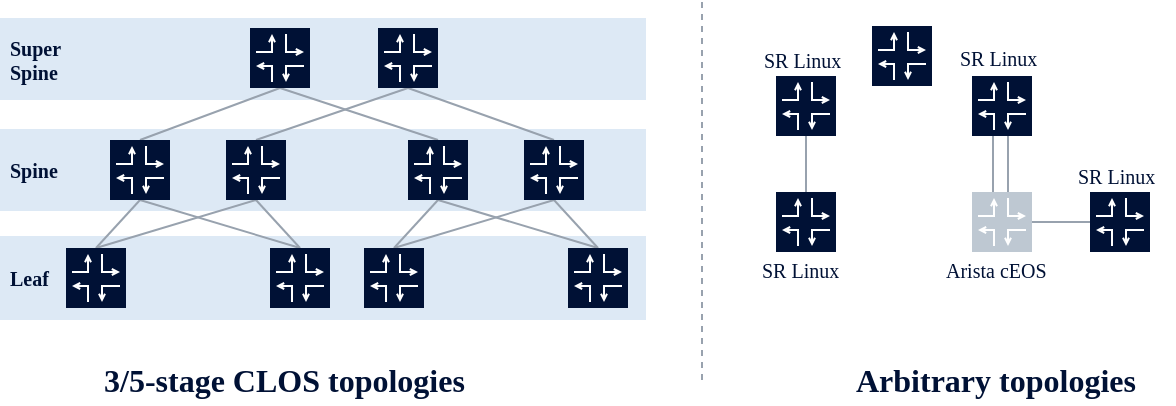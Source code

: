<mxfile version="13.8.0" type="github" pages="2">
  <diagram id="pqXCdQUKRn2x1dWqDvbr" name="intro topologies">
    <mxGraphModel dx="977" dy="524" grid="1" gridSize="1" guides="1" tooltips="1" connect="1" arrows="1" fold="1" page="1" pageScale="1" pageWidth="827" pageHeight="1169" math="0" shadow="0">
      <root>
        <mxCell id="0" />
        <mxCell id="1" parent="0" />
        <mxCell id="Shn82EJDHSnE-vzaOmSC-1" value="" style="rounded=0;whiteSpace=wrap;html=1;fontFamily=Manrope;fontSize=8;strokeColor=none;fillColor=#DDE9F5;fontSource=https%3A%2F%2Ffonts.googleapis.com%2Fcss%3Ffamily%3DManrope;" parent="1" vertex="1">
          <mxGeometry x="133" y="266.5" width="323" height="41" as="geometry" />
        </mxCell>
        <mxCell id="Shn82EJDHSnE-vzaOmSC-2" value="" style="rounded=0;whiteSpace=wrap;html=1;fontFamily=Manrope;fontSize=8;strokeColor=none;fillColor=#DDE9F5;fontSource=https%3A%2F%2Ffonts.googleapis.com%2Fcss%3Ffamily%3DManrope;" parent="1" vertex="1">
          <mxGeometry x="133" y="320" width="323" height="42" as="geometry" />
        </mxCell>
        <mxCell id="Shn82EJDHSnE-vzaOmSC-3" style="rounded=0;orthogonalLoop=1;jettySize=auto;html=1;exitX=0.5;exitY=0;exitDx=0;exitDy=0;entryX=0.5;entryY=1;entryDx=0;entryDy=0;startSize=6;endArrow=none;endFill=0;endSize=2;fontFamily=Manrope;fontSize=8;strokeColor=#98A2AE;fontSource=https%3A%2F%2Ffonts.googleapis.com%2Fcss%3Ffamily%3DManrope;" parent="1" edge="1">
          <mxGeometry relative="1" as="geometry">
            <mxPoint x="181" y="326" as="sourcePoint" />
            <mxPoint x="203" y="302" as="targetPoint" />
          </mxGeometry>
        </mxCell>
        <mxCell id="Shn82EJDHSnE-vzaOmSC-4" style="rounded=0;orthogonalLoop=1;jettySize=auto;html=1;exitX=0.5;exitY=0;exitDx=0;exitDy=0;entryX=0.5;entryY=1;entryDx=0;entryDy=0;startSize=6;endArrow=none;endFill=0;endSize=2;fontFamily=Manrope;fontSize=8;strokeColor=#98A2AE;fontSource=https%3A%2F%2Ffonts.googleapis.com%2Fcss%3Ffamily%3DManrope;" parent="1" edge="1">
          <mxGeometry relative="1" as="geometry">
            <mxPoint x="181" y="326" as="sourcePoint" />
            <mxPoint x="261" y="302" as="targetPoint" />
          </mxGeometry>
        </mxCell>
        <mxCell id="Shn82EJDHSnE-vzaOmSC-5" style="rounded=0;orthogonalLoop=1;jettySize=auto;html=1;exitX=0.5;exitY=0;exitDx=0;exitDy=0;entryX=0.5;entryY=1;entryDx=0;entryDy=0;startSize=6;endArrow=none;endFill=0;endSize=2;fontFamily=Manrope;fontSize=8;strokeColor=#98A2AE;fontSource=https%3A%2F%2Ffonts.googleapis.com%2Fcss%3Ffamily%3DManrope;" parent="1" edge="1">
          <mxGeometry relative="1" as="geometry">
            <mxPoint x="283" y="326" as="sourcePoint" />
            <mxPoint x="203" y="302" as="targetPoint" />
          </mxGeometry>
        </mxCell>
        <mxCell id="Shn82EJDHSnE-vzaOmSC-6" style="rounded=0;orthogonalLoop=1;jettySize=auto;html=1;exitX=0.5;exitY=0;exitDx=0;exitDy=0;entryX=0.5;entryY=1;entryDx=0;entryDy=0;startSize=6;endArrow=none;endFill=0;endSize=2;fontFamily=Manrope;fontSize=8;strokeColor=#98A2AE;fontSource=https%3A%2F%2Ffonts.googleapis.com%2Fcss%3Ffamily%3DManrope;" parent="1" edge="1">
          <mxGeometry relative="1" as="geometry">
            <mxPoint x="283" y="326" as="sourcePoint" />
            <mxPoint x="261" y="302" as="targetPoint" />
          </mxGeometry>
        </mxCell>
        <mxCell id="Shn82EJDHSnE-vzaOmSC-7" value="" style="rounded=0;whiteSpace=wrap;html=1;fontFamily=Manrope;fontSize=8;strokeColor=none;fillColor=#DDE9F5;fontSource=https%3A%2F%2Ffonts.googleapis.com%2Fcss%3Ffamily%3DManrope;" parent="1" vertex="1">
          <mxGeometry x="133" y="211" width="323" height="41" as="geometry" />
        </mxCell>
        <mxCell id="Shn82EJDHSnE-vzaOmSC-8" style="rounded=0;orthogonalLoop=1;jettySize=auto;html=1;exitX=0.5;exitY=0;exitDx=0;exitDy=0;entryX=0.5;entryY=1;entryDx=0;entryDy=0;startSize=6;endArrow=none;endFill=0;endSize=2;fontFamily=Manrope;fontSize=8;strokeColor=#98A2AE;fontSource=https%3A%2F%2Ffonts.googleapis.com%2Fcss%3Ffamily%3DManrope;" parent="1" edge="1">
          <mxGeometry relative="1" as="geometry">
            <mxPoint x="203" y="272" as="sourcePoint" />
            <mxPoint x="273" y="246" as="targetPoint" />
          </mxGeometry>
        </mxCell>
        <mxCell id="Shn82EJDHSnE-vzaOmSC-9" style="rounded=0;orthogonalLoop=1;jettySize=auto;html=1;exitX=0.5;exitY=0;exitDx=0;exitDy=0;entryX=0.5;entryY=1;entryDx=0;entryDy=0;startSize=6;endArrow=none;endFill=0;endSize=2;fontFamily=Manrope;fontSize=8;strokeColor=#98A2AE;fontSource=https%3A%2F%2Ffonts.googleapis.com%2Fcss%3Ffamily%3DManrope;" parent="1" edge="1">
          <mxGeometry relative="1" as="geometry">
            <mxPoint x="261" y="272" as="sourcePoint" />
            <mxPoint x="337" y="246" as="targetPoint" />
          </mxGeometry>
        </mxCell>
        <mxCell id="Shn82EJDHSnE-vzaOmSC-10" style="rounded=0;orthogonalLoop=1;jettySize=auto;html=1;exitX=0.5;exitY=0;exitDx=0;exitDy=0;entryX=0.5;entryY=1;entryDx=0;entryDy=0;startSize=6;endArrow=none;endFill=0;endSize=2;fontFamily=Manrope;fontSize=8;strokeColor=#98A2AE;fontSource=https%3A%2F%2Ffonts.googleapis.com%2Fcss%3Ffamily%3DManrope;" parent="1" edge="1">
          <mxGeometry relative="1" as="geometry">
            <mxPoint x="330" y="326" as="sourcePoint" />
            <mxPoint x="352" y="302" as="targetPoint" />
          </mxGeometry>
        </mxCell>
        <mxCell id="Shn82EJDHSnE-vzaOmSC-11" style="rounded=0;orthogonalLoop=1;jettySize=auto;html=1;exitX=0.5;exitY=0;exitDx=0;exitDy=0;entryX=0.5;entryY=1;entryDx=0;entryDy=0;startSize=6;endArrow=none;endFill=0;endSize=2;fontFamily=Manrope;fontSize=8;strokeColor=#98A2AE;fontSource=https%3A%2F%2Ffonts.googleapis.com%2Fcss%3Ffamily%3DManrope;" parent="1" edge="1">
          <mxGeometry relative="1" as="geometry">
            <mxPoint x="330" y="326" as="sourcePoint" />
            <mxPoint x="410" y="302" as="targetPoint" />
          </mxGeometry>
        </mxCell>
        <mxCell id="Shn82EJDHSnE-vzaOmSC-12" style="rounded=0;orthogonalLoop=1;jettySize=auto;html=1;exitX=0.5;exitY=0;exitDx=0;exitDy=0;entryX=0.5;entryY=1;entryDx=0;entryDy=0;startSize=6;endArrow=none;endFill=0;endSize=2;fontFamily=Manrope;fontSize=8;strokeColor=#98A2AE;fontSource=https%3A%2F%2Ffonts.googleapis.com%2Fcss%3Ffamily%3DManrope;" parent="1" edge="1">
          <mxGeometry relative="1" as="geometry">
            <mxPoint x="432" y="326" as="sourcePoint" />
            <mxPoint x="352" y="302" as="targetPoint" />
          </mxGeometry>
        </mxCell>
        <mxCell id="Shn82EJDHSnE-vzaOmSC-13" style="rounded=0;orthogonalLoop=1;jettySize=auto;html=1;exitX=0.5;exitY=0;exitDx=0;exitDy=0;entryX=0.5;entryY=1;entryDx=0;entryDy=0;startSize=6;endArrow=none;endFill=0;endSize=2;fontFamily=Manrope;fontSize=8;strokeColor=#98A2AE;fontSource=https%3A%2F%2Ffonts.googleapis.com%2Fcss%3Ffamily%3DManrope;" parent="1" edge="1">
          <mxGeometry relative="1" as="geometry">
            <mxPoint x="432" y="326" as="sourcePoint" />
            <mxPoint x="410" y="302" as="targetPoint" />
          </mxGeometry>
        </mxCell>
        <mxCell id="Shn82EJDHSnE-vzaOmSC-14" style="rounded=0;orthogonalLoop=1;jettySize=auto;html=1;exitX=0.5;exitY=0;exitDx=0;exitDy=0;entryX=0.5;entryY=1;entryDx=0;entryDy=0;startSize=6;endArrow=none;endFill=0;endSize=2;fontFamily=Manrope;fontSize=8;strokeColor=#98A2AE;fontSource=https%3A%2F%2Ffonts.googleapis.com%2Fcss%3Ffamily%3DManrope;" parent="1" edge="1">
          <mxGeometry relative="1" as="geometry">
            <mxPoint x="352" y="272" as="sourcePoint" />
            <mxPoint x="273" y="246" as="targetPoint" />
          </mxGeometry>
        </mxCell>
        <mxCell id="Shn82EJDHSnE-vzaOmSC-15" style="rounded=0;orthogonalLoop=1;jettySize=auto;html=1;exitX=0.5;exitY=0;exitDx=0;exitDy=0;entryX=0.5;entryY=1;entryDx=0;entryDy=0;startSize=6;endArrow=none;endFill=0;endSize=2;fontFamily=Manrope;fontSize=8;strokeColor=#98A2AE;fontSource=https%3A%2F%2Ffonts.googleapis.com%2Fcss%3Ffamily%3DManrope;" parent="1" edge="1">
          <mxGeometry relative="1" as="geometry">
            <mxPoint x="410" y="272" as="sourcePoint" />
            <mxPoint x="337" y="246" as="targetPoint" />
          </mxGeometry>
        </mxCell>
        <mxCell id="Shn82EJDHSnE-vzaOmSC-16" value="Super&lt;br style=&quot;font-size: 10px;&quot;&gt;Spine" style="text;html=1;align=left;verticalAlign=middle;resizable=0;points=[];autosize=1;fontSize=10;fontFamily=Manrope;rotation=0;fontSource=https%3A%2F%2Ffonts.googleapis.com%2Fcss%3Ffamily%3DManrope;fontColor=#001135;fontStyle=1" parent="1" vertex="1">
          <mxGeometry x="136" y="217" width="38" height="29" as="geometry" />
        </mxCell>
        <mxCell id="Shn82EJDHSnE-vzaOmSC-17" value="Spine" style="text;html=1;align=left;verticalAlign=middle;resizable=0;points=[];autosize=1;fontSize=10;fontFamily=Manrope;rotation=0;fontSource=https%3A%2F%2Ffonts.googleapis.com%2Fcss%3Ffamily%3DManrope;fontColor=#001135;fontStyle=1" parent="1" vertex="1">
          <mxGeometry x="136" y="278.5" width="37" height="17" as="geometry" />
        </mxCell>
        <mxCell id="Shn82EJDHSnE-vzaOmSC-18" value="Leaf" style="text;html=1;align=left;verticalAlign=middle;resizable=0;points=[];autosize=1;fontSize=10;fontFamily=Manrope;rotation=0;fontSource=https%3A%2F%2Ffonts.googleapis.com%2Fcss%3Ffamily%3DManrope;fontColor=#001135;fontStyle=1" parent="1" vertex="1">
          <mxGeometry x="136" y="332.5" width="31" height="17" as="geometry" />
        </mxCell>
        <mxCell id="Shn82EJDHSnE-vzaOmSC-19" value="" style="group;fontFamily=Manrope;fontSource=https%3A%2F%2Ffonts.googleapis.com%2Fcss%3Ffamily%3DManrope;" parent="1" vertex="1" connectable="0">
          <mxGeometry x="166" y="326" width="30" height="30" as="geometry" />
        </mxCell>
        <mxCell id="Shn82EJDHSnE-vzaOmSC-20" value="" style="whiteSpace=wrap;html=1;aspect=fixed;fillColor=#001135;strokeColor=none;connectable=1;allowArrows=1;fontFamily=Manrope;fontSource=https%3A%2F%2Ffonts.googleapis.com%2Fcss%3Ffamily%3DManrope;" parent="Shn82EJDHSnE-vzaOmSC-19" vertex="1">
          <mxGeometry width="30" height="30" as="geometry" />
        </mxCell>
        <mxCell id="Shn82EJDHSnE-vzaOmSC-21" value="" style="endArrow=open;html=1;edgeStyle=orthogonalEdgeStyle;rounded=0;endFill=0;startSize=6;endSize=2;strokeColor=#FFFFFF;fontFamily=Manrope;fontSource=https%3A%2F%2Ffonts.googleapis.com%2Fcss%3Ffamily%3DManrope;" parent="Shn82EJDHSnE-vzaOmSC-19" edge="1">
          <mxGeometry width="50" height="50" relative="1" as="geometry">
            <mxPoint x="3" y="12" as="sourcePoint" />
            <mxPoint x="11" y="3" as="targetPoint" />
            <Array as="points">
              <mxPoint x="11" y="12" />
            </Array>
          </mxGeometry>
        </mxCell>
        <mxCell id="Shn82EJDHSnE-vzaOmSC-22" value="" style="endArrow=open;html=1;edgeStyle=orthogonalEdgeStyle;rounded=0;endFill=0;startSize=6;endSize=2;strokeColor=#FFFFFF;fontFamily=Manrope;fontSource=https%3A%2F%2Ffonts.googleapis.com%2Fcss%3Ffamily%3DManrope;" parent="Shn82EJDHSnE-vzaOmSC-19" edge="1">
          <mxGeometry width="50" height="50" relative="1" as="geometry">
            <mxPoint x="11" y="27" as="sourcePoint" />
            <mxPoint x="3" y="19" as="targetPoint" />
            <Array as="points">
              <mxPoint x="11" y="19" />
            </Array>
          </mxGeometry>
        </mxCell>
        <mxCell id="Shn82EJDHSnE-vzaOmSC-23" value="" style="endArrow=open;html=1;edgeStyle=orthogonalEdgeStyle;rounded=0;endFill=0;startSize=6;endSize=2;strokeColor=#FFFFFF;fontFamily=Manrope;fontSource=https%3A%2F%2Ffonts.googleapis.com%2Fcss%3Ffamily%3DManrope;" parent="Shn82EJDHSnE-vzaOmSC-19" edge="1">
          <mxGeometry width="50" height="50" relative="1" as="geometry">
            <mxPoint x="18" y="3" as="sourcePoint" />
            <mxPoint x="27" y="12" as="targetPoint" />
            <Array as="points">
              <mxPoint x="18" y="12" />
            </Array>
          </mxGeometry>
        </mxCell>
        <mxCell id="Shn82EJDHSnE-vzaOmSC-24" value="" style="endArrow=open;html=1;edgeStyle=orthogonalEdgeStyle;rounded=0;endFill=0;startSize=6;endSize=2;strokeColor=#FFFFFF;fontFamily=Manrope;fontSource=https%3A%2F%2Ffonts.googleapis.com%2Fcss%3Ffamily%3DManrope;" parent="Shn82EJDHSnE-vzaOmSC-19" edge="1">
          <mxGeometry width="50" height="50" relative="1" as="geometry">
            <mxPoint x="27" y="19" as="sourcePoint" />
            <mxPoint x="18" y="27" as="targetPoint" />
            <Array as="points">
              <mxPoint x="18" y="19" />
            </Array>
          </mxGeometry>
        </mxCell>
        <mxCell id="Shn82EJDHSnE-vzaOmSC-25" value="" style="group;fontFamily=Manrope;fontSource=https%3A%2F%2Ffonts.googleapis.com%2Fcss%3Ffamily%3DManrope;" parent="1" vertex="1" connectable="0">
          <mxGeometry x="268" y="326" width="30" height="30" as="geometry" />
        </mxCell>
        <mxCell id="Shn82EJDHSnE-vzaOmSC-26" value="" style="whiteSpace=wrap;html=1;aspect=fixed;fillColor=#001135;strokeColor=none;connectable=1;allowArrows=1;fontFamily=Manrope;fontSource=https%3A%2F%2Ffonts.googleapis.com%2Fcss%3Ffamily%3DManrope;" parent="Shn82EJDHSnE-vzaOmSC-25" vertex="1">
          <mxGeometry width="30" height="30" as="geometry" />
        </mxCell>
        <mxCell id="Shn82EJDHSnE-vzaOmSC-27" value="" style="endArrow=open;html=1;edgeStyle=orthogonalEdgeStyle;rounded=0;endFill=0;startSize=6;endSize=2;strokeColor=#FFFFFF;fontFamily=Manrope;fontSource=https%3A%2F%2Ffonts.googleapis.com%2Fcss%3Ffamily%3DManrope;" parent="Shn82EJDHSnE-vzaOmSC-25" edge="1">
          <mxGeometry width="50" height="50" relative="1" as="geometry">
            <mxPoint x="3" y="12" as="sourcePoint" />
            <mxPoint x="11" y="3" as="targetPoint" />
            <Array as="points">
              <mxPoint x="11" y="12" />
            </Array>
          </mxGeometry>
        </mxCell>
        <mxCell id="Shn82EJDHSnE-vzaOmSC-28" value="" style="endArrow=open;html=1;edgeStyle=orthogonalEdgeStyle;rounded=0;endFill=0;startSize=6;endSize=2;strokeColor=#FFFFFF;fontFamily=Manrope;fontSource=https%3A%2F%2Ffonts.googleapis.com%2Fcss%3Ffamily%3DManrope;" parent="Shn82EJDHSnE-vzaOmSC-25" edge="1">
          <mxGeometry width="50" height="50" relative="1" as="geometry">
            <mxPoint x="11" y="27" as="sourcePoint" />
            <mxPoint x="3" y="19" as="targetPoint" />
            <Array as="points">
              <mxPoint x="11" y="19" />
            </Array>
          </mxGeometry>
        </mxCell>
        <mxCell id="Shn82EJDHSnE-vzaOmSC-29" value="" style="endArrow=open;html=1;edgeStyle=orthogonalEdgeStyle;rounded=0;endFill=0;startSize=6;endSize=2;strokeColor=#FFFFFF;fontFamily=Manrope;fontSource=https%3A%2F%2Ffonts.googleapis.com%2Fcss%3Ffamily%3DManrope;" parent="Shn82EJDHSnE-vzaOmSC-25" edge="1">
          <mxGeometry width="50" height="50" relative="1" as="geometry">
            <mxPoint x="18" y="3" as="sourcePoint" />
            <mxPoint x="27" y="12" as="targetPoint" />
            <Array as="points">
              <mxPoint x="18" y="12" />
            </Array>
          </mxGeometry>
        </mxCell>
        <mxCell id="Shn82EJDHSnE-vzaOmSC-30" value="" style="endArrow=open;html=1;edgeStyle=orthogonalEdgeStyle;rounded=0;endFill=0;startSize=6;endSize=2;strokeColor=#FFFFFF;fontFamily=Manrope;fontSource=https%3A%2F%2Ffonts.googleapis.com%2Fcss%3Ffamily%3DManrope;" parent="Shn82EJDHSnE-vzaOmSC-25" edge="1">
          <mxGeometry width="50" height="50" relative="1" as="geometry">
            <mxPoint x="27" y="19" as="sourcePoint" />
            <mxPoint x="18" y="27" as="targetPoint" />
            <Array as="points">
              <mxPoint x="18" y="19" />
            </Array>
          </mxGeometry>
        </mxCell>
        <mxCell id="Shn82EJDHSnE-vzaOmSC-31" value="" style="group;fontFamily=Manrope;fontSource=https%3A%2F%2Ffonts.googleapis.com%2Fcss%3Ffamily%3DManrope;" parent="1" vertex="1" connectable="0">
          <mxGeometry x="315" y="326" width="30" height="30" as="geometry" />
        </mxCell>
        <mxCell id="Shn82EJDHSnE-vzaOmSC-32" value="" style="whiteSpace=wrap;html=1;aspect=fixed;fillColor=#001135;strokeColor=none;connectable=1;allowArrows=1;fontFamily=Manrope;fontSource=https%3A%2F%2Ffonts.googleapis.com%2Fcss%3Ffamily%3DManrope;" parent="Shn82EJDHSnE-vzaOmSC-31" vertex="1">
          <mxGeometry width="30" height="30" as="geometry" />
        </mxCell>
        <mxCell id="Shn82EJDHSnE-vzaOmSC-33" value="" style="endArrow=open;html=1;edgeStyle=orthogonalEdgeStyle;rounded=0;endFill=0;startSize=6;endSize=2;strokeColor=#FFFFFF;fontFamily=Manrope;fontSource=https%3A%2F%2Ffonts.googleapis.com%2Fcss%3Ffamily%3DManrope;" parent="Shn82EJDHSnE-vzaOmSC-31" edge="1">
          <mxGeometry width="50" height="50" relative="1" as="geometry">
            <mxPoint x="3" y="12" as="sourcePoint" />
            <mxPoint x="11" y="3" as="targetPoint" />
            <Array as="points">
              <mxPoint x="11" y="12" />
            </Array>
          </mxGeometry>
        </mxCell>
        <mxCell id="Shn82EJDHSnE-vzaOmSC-34" value="" style="endArrow=open;html=1;edgeStyle=orthogonalEdgeStyle;rounded=0;endFill=0;startSize=6;endSize=2;strokeColor=#FFFFFF;fontFamily=Manrope;fontSource=https%3A%2F%2Ffonts.googleapis.com%2Fcss%3Ffamily%3DManrope;" parent="Shn82EJDHSnE-vzaOmSC-31" edge="1">
          <mxGeometry width="50" height="50" relative="1" as="geometry">
            <mxPoint x="11" y="27" as="sourcePoint" />
            <mxPoint x="3" y="19" as="targetPoint" />
            <Array as="points">
              <mxPoint x="11" y="19" />
            </Array>
          </mxGeometry>
        </mxCell>
        <mxCell id="Shn82EJDHSnE-vzaOmSC-35" value="" style="endArrow=open;html=1;edgeStyle=orthogonalEdgeStyle;rounded=0;endFill=0;startSize=6;endSize=2;strokeColor=#FFFFFF;fontFamily=Manrope;fontSource=https%3A%2F%2Ffonts.googleapis.com%2Fcss%3Ffamily%3DManrope;" parent="Shn82EJDHSnE-vzaOmSC-31" edge="1">
          <mxGeometry width="50" height="50" relative="1" as="geometry">
            <mxPoint x="18" y="3" as="sourcePoint" />
            <mxPoint x="27" y="12" as="targetPoint" />
            <Array as="points">
              <mxPoint x="18" y="12" />
            </Array>
          </mxGeometry>
        </mxCell>
        <mxCell id="Shn82EJDHSnE-vzaOmSC-36" value="" style="endArrow=open;html=1;edgeStyle=orthogonalEdgeStyle;rounded=0;endFill=0;startSize=6;endSize=2;strokeColor=#FFFFFF;fontFamily=Manrope;fontSource=https%3A%2F%2Ffonts.googleapis.com%2Fcss%3Ffamily%3DManrope;" parent="Shn82EJDHSnE-vzaOmSC-31" edge="1">
          <mxGeometry width="50" height="50" relative="1" as="geometry">
            <mxPoint x="27" y="19" as="sourcePoint" />
            <mxPoint x="18" y="27" as="targetPoint" />
            <Array as="points">
              <mxPoint x="18" y="19" />
            </Array>
          </mxGeometry>
        </mxCell>
        <mxCell id="Shn82EJDHSnE-vzaOmSC-37" value="" style="group;fontFamily=Manrope;fontSource=https%3A%2F%2Ffonts.googleapis.com%2Fcss%3Ffamily%3DManrope;" parent="1" vertex="1" connectable="0">
          <mxGeometry x="417" y="326" width="30" height="30" as="geometry" />
        </mxCell>
        <mxCell id="Shn82EJDHSnE-vzaOmSC-38" value="" style="whiteSpace=wrap;html=1;aspect=fixed;fillColor=#001135;strokeColor=none;connectable=1;allowArrows=1;fontFamily=Manrope;fontSource=https%3A%2F%2Ffonts.googleapis.com%2Fcss%3Ffamily%3DManrope;" parent="Shn82EJDHSnE-vzaOmSC-37" vertex="1">
          <mxGeometry width="30" height="30" as="geometry" />
        </mxCell>
        <mxCell id="Shn82EJDHSnE-vzaOmSC-39" value="" style="endArrow=open;html=1;edgeStyle=orthogonalEdgeStyle;rounded=0;endFill=0;startSize=6;endSize=2;strokeColor=#FFFFFF;fontFamily=Manrope;fontSource=https%3A%2F%2Ffonts.googleapis.com%2Fcss%3Ffamily%3DManrope;" parent="Shn82EJDHSnE-vzaOmSC-37" edge="1">
          <mxGeometry width="50" height="50" relative="1" as="geometry">
            <mxPoint x="3" y="12" as="sourcePoint" />
            <mxPoint x="11" y="3" as="targetPoint" />
            <Array as="points">
              <mxPoint x="11" y="12" />
            </Array>
          </mxGeometry>
        </mxCell>
        <mxCell id="Shn82EJDHSnE-vzaOmSC-40" value="" style="endArrow=open;html=1;edgeStyle=orthogonalEdgeStyle;rounded=0;endFill=0;startSize=6;endSize=2;strokeColor=#FFFFFF;fontFamily=Manrope;fontSource=https%3A%2F%2Ffonts.googleapis.com%2Fcss%3Ffamily%3DManrope;" parent="Shn82EJDHSnE-vzaOmSC-37" edge="1">
          <mxGeometry width="50" height="50" relative="1" as="geometry">
            <mxPoint x="11" y="27" as="sourcePoint" />
            <mxPoint x="3" y="19" as="targetPoint" />
            <Array as="points">
              <mxPoint x="11" y="19" />
            </Array>
          </mxGeometry>
        </mxCell>
        <mxCell id="Shn82EJDHSnE-vzaOmSC-41" value="" style="endArrow=open;html=1;edgeStyle=orthogonalEdgeStyle;rounded=0;endFill=0;startSize=6;endSize=2;strokeColor=#FFFFFF;fontFamily=Manrope;fontSource=https%3A%2F%2Ffonts.googleapis.com%2Fcss%3Ffamily%3DManrope;" parent="Shn82EJDHSnE-vzaOmSC-37" edge="1">
          <mxGeometry width="50" height="50" relative="1" as="geometry">
            <mxPoint x="18" y="3" as="sourcePoint" />
            <mxPoint x="27" y="12" as="targetPoint" />
            <Array as="points">
              <mxPoint x="18" y="12" />
            </Array>
          </mxGeometry>
        </mxCell>
        <mxCell id="Shn82EJDHSnE-vzaOmSC-42" value="" style="endArrow=open;html=1;edgeStyle=orthogonalEdgeStyle;rounded=0;endFill=0;startSize=6;endSize=2;strokeColor=#FFFFFF;fontFamily=Manrope;fontSource=https%3A%2F%2Ffonts.googleapis.com%2Fcss%3Ffamily%3DManrope;" parent="Shn82EJDHSnE-vzaOmSC-37" edge="1">
          <mxGeometry width="50" height="50" relative="1" as="geometry">
            <mxPoint x="27" y="19" as="sourcePoint" />
            <mxPoint x="18" y="27" as="targetPoint" />
            <Array as="points">
              <mxPoint x="18" y="19" />
            </Array>
          </mxGeometry>
        </mxCell>
        <mxCell id="Shn82EJDHSnE-vzaOmSC-43" value="" style="group;fontFamily=Manrope;fontSource=https%3A%2F%2Ffonts.googleapis.com%2Fcss%3Ffamily%3DManrope;" parent="1" vertex="1" connectable="0">
          <mxGeometry x="395" y="272" width="30" height="30" as="geometry" />
        </mxCell>
        <mxCell id="Shn82EJDHSnE-vzaOmSC-44" value="" style="whiteSpace=wrap;html=1;aspect=fixed;fillColor=#001135;strokeColor=none;connectable=1;allowArrows=1;fontFamily=Manrope;fontSource=https%3A%2F%2Ffonts.googleapis.com%2Fcss%3Ffamily%3DManrope;" parent="Shn82EJDHSnE-vzaOmSC-43" vertex="1">
          <mxGeometry width="30" height="30" as="geometry" />
        </mxCell>
        <mxCell id="Shn82EJDHSnE-vzaOmSC-45" value="" style="endArrow=open;html=1;edgeStyle=orthogonalEdgeStyle;rounded=0;endFill=0;startSize=6;endSize=2;strokeColor=#FFFFFF;fontFamily=Manrope;fontSource=https%3A%2F%2Ffonts.googleapis.com%2Fcss%3Ffamily%3DManrope;" parent="Shn82EJDHSnE-vzaOmSC-43" edge="1">
          <mxGeometry width="50" height="50" relative="1" as="geometry">
            <mxPoint x="3" y="12" as="sourcePoint" />
            <mxPoint x="11" y="3" as="targetPoint" />
            <Array as="points">
              <mxPoint x="11" y="12" />
            </Array>
          </mxGeometry>
        </mxCell>
        <mxCell id="Shn82EJDHSnE-vzaOmSC-46" value="" style="endArrow=open;html=1;edgeStyle=orthogonalEdgeStyle;rounded=0;endFill=0;startSize=6;endSize=2;strokeColor=#FFFFFF;fontFamily=Manrope;fontSource=https%3A%2F%2Ffonts.googleapis.com%2Fcss%3Ffamily%3DManrope;" parent="Shn82EJDHSnE-vzaOmSC-43" edge="1">
          <mxGeometry width="50" height="50" relative="1" as="geometry">
            <mxPoint x="11" y="27" as="sourcePoint" />
            <mxPoint x="3" y="19" as="targetPoint" />
            <Array as="points">
              <mxPoint x="11" y="19" />
            </Array>
          </mxGeometry>
        </mxCell>
        <mxCell id="Shn82EJDHSnE-vzaOmSC-47" value="" style="endArrow=open;html=1;edgeStyle=orthogonalEdgeStyle;rounded=0;endFill=0;startSize=6;endSize=2;strokeColor=#FFFFFF;fontFamily=Manrope;fontSource=https%3A%2F%2Ffonts.googleapis.com%2Fcss%3Ffamily%3DManrope;" parent="Shn82EJDHSnE-vzaOmSC-43" edge="1">
          <mxGeometry width="50" height="50" relative="1" as="geometry">
            <mxPoint x="18" y="3" as="sourcePoint" />
            <mxPoint x="27" y="12" as="targetPoint" />
            <Array as="points">
              <mxPoint x="18" y="12" />
            </Array>
          </mxGeometry>
        </mxCell>
        <mxCell id="Shn82EJDHSnE-vzaOmSC-48" value="" style="endArrow=open;html=1;edgeStyle=orthogonalEdgeStyle;rounded=0;endFill=0;startSize=6;endSize=2;strokeColor=#FFFFFF;fontFamily=Manrope;fontSource=https%3A%2F%2Ffonts.googleapis.com%2Fcss%3Ffamily%3DManrope;" parent="Shn82EJDHSnE-vzaOmSC-43" edge="1">
          <mxGeometry width="50" height="50" relative="1" as="geometry">
            <mxPoint x="27" y="19" as="sourcePoint" />
            <mxPoint x="18" y="27" as="targetPoint" />
            <Array as="points">
              <mxPoint x="18" y="19" />
            </Array>
          </mxGeometry>
        </mxCell>
        <mxCell id="Shn82EJDHSnE-vzaOmSC-49" value="" style="group;fontFamily=Manrope;fontSource=https%3A%2F%2Ffonts.googleapis.com%2Fcss%3Ffamily%3DManrope;" parent="1" vertex="1" connectable="0">
          <mxGeometry x="337" y="272" width="30" height="30" as="geometry" />
        </mxCell>
        <mxCell id="Shn82EJDHSnE-vzaOmSC-50" value="" style="whiteSpace=wrap;html=1;aspect=fixed;fillColor=#001135;strokeColor=none;connectable=1;allowArrows=1;fontFamily=Manrope;fontSource=https%3A%2F%2Ffonts.googleapis.com%2Fcss%3Ffamily%3DManrope;" parent="Shn82EJDHSnE-vzaOmSC-49" vertex="1">
          <mxGeometry width="30" height="30" as="geometry" />
        </mxCell>
        <mxCell id="Shn82EJDHSnE-vzaOmSC-51" value="" style="endArrow=open;html=1;edgeStyle=orthogonalEdgeStyle;rounded=0;endFill=0;startSize=6;endSize=2;strokeColor=#FFFFFF;fontFamily=Manrope;fontSource=https%3A%2F%2Ffonts.googleapis.com%2Fcss%3Ffamily%3DManrope;" parent="Shn82EJDHSnE-vzaOmSC-49" edge="1">
          <mxGeometry width="50" height="50" relative="1" as="geometry">
            <mxPoint x="3" y="12" as="sourcePoint" />
            <mxPoint x="11" y="3" as="targetPoint" />
            <Array as="points">
              <mxPoint x="11" y="12" />
            </Array>
          </mxGeometry>
        </mxCell>
        <mxCell id="Shn82EJDHSnE-vzaOmSC-52" value="" style="endArrow=open;html=1;edgeStyle=orthogonalEdgeStyle;rounded=0;endFill=0;startSize=6;endSize=2;strokeColor=#FFFFFF;fontFamily=Manrope;fontSource=https%3A%2F%2Ffonts.googleapis.com%2Fcss%3Ffamily%3DManrope;" parent="Shn82EJDHSnE-vzaOmSC-49" edge="1">
          <mxGeometry width="50" height="50" relative="1" as="geometry">
            <mxPoint x="11" y="27" as="sourcePoint" />
            <mxPoint x="3" y="19" as="targetPoint" />
            <Array as="points">
              <mxPoint x="11" y="19" />
            </Array>
          </mxGeometry>
        </mxCell>
        <mxCell id="Shn82EJDHSnE-vzaOmSC-53" value="" style="endArrow=open;html=1;edgeStyle=orthogonalEdgeStyle;rounded=0;endFill=0;startSize=6;endSize=2;strokeColor=#FFFFFF;fontFamily=Manrope;fontSource=https%3A%2F%2Ffonts.googleapis.com%2Fcss%3Ffamily%3DManrope;" parent="Shn82EJDHSnE-vzaOmSC-49" edge="1">
          <mxGeometry width="50" height="50" relative="1" as="geometry">
            <mxPoint x="18" y="3" as="sourcePoint" />
            <mxPoint x="27" y="12" as="targetPoint" />
            <Array as="points">
              <mxPoint x="18" y="12" />
            </Array>
          </mxGeometry>
        </mxCell>
        <mxCell id="Shn82EJDHSnE-vzaOmSC-54" value="" style="endArrow=open;html=1;edgeStyle=orthogonalEdgeStyle;rounded=0;endFill=0;startSize=6;endSize=2;strokeColor=#FFFFFF;fontFamily=Manrope;fontSource=https%3A%2F%2Ffonts.googleapis.com%2Fcss%3Ffamily%3DManrope;" parent="Shn82EJDHSnE-vzaOmSC-49" edge="1">
          <mxGeometry width="50" height="50" relative="1" as="geometry">
            <mxPoint x="27" y="19" as="sourcePoint" />
            <mxPoint x="18" y="27" as="targetPoint" />
            <Array as="points">
              <mxPoint x="18" y="19" />
            </Array>
          </mxGeometry>
        </mxCell>
        <mxCell id="Shn82EJDHSnE-vzaOmSC-55" value="" style="group;fontFamily=Manrope;fontSource=https%3A%2F%2Ffonts.googleapis.com%2Fcss%3Ffamily%3DManrope;" parent="1" vertex="1" connectable="0">
          <mxGeometry x="246" y="272" width="30" height="30" as="geometry" />
        </mxCell>
        <mxCell id="Shn82EJDHSnE-vzaOmSC-56" value="" style="whiteSpace=wrap;html=1;aspect=fixed;fillColor=#001135;strokeColor=none;connectable=1;allowArrows=1;fontFamily=Manrope;fontSource=https%3A%2F%2Ffonts.googleapis.com%2Fcss%3Ffamily%3DManrope;" parent="Shn82EJDHSnE-vzaOmSC-55" vertex="1">
          <mxGeometry width="30" height="30" as="geometry" />
        </mxCell>
        <mxCell id="Shn82EJDHSnE-vzaOmSC-57" value="" style="endArrow=open;html=1;edgeStyle=orthogonalEdgeStyle;rounded=0;endFill=0;startSize=6;endSize=2;strokeColor=#FFFFFF;fontFamily=Manrope;fontSource=https%3A%2F%2Ffonts.googleapis.com%2Fcss%3Ffamily%3DManrope;" parent="Shn82EJDHSnE-vzaOmSC-55" edge="1">
          <mxGeometry width="50" height="50" relative="1" as="geometry">
            <mxPoint x="3" y="12" as="sourcePoint" />
            <mxPoint x="11" y="3" as="targetPoint" />
            <Array as="points">
              <mxPoint x="11" y="12" />
            </Array>
          </mxGeometry>
        </mxCell>
        <mxCell id="Shn82EJDHSnE-vzaOmSC-58" value="" style="endArrow=open;html=1;edgeStyle=orthogonalEdgeStyle;rounded=0;endFill=0;startSize=6;endSize=2;strokeColor=#FFFFFF;fontFamily=Manrope;fontSource=https%3A%2F%2Ffonts.googleapis.com%2Fcss%3Ffamily%3DManrope;" parent="Shn82EJDHSnE-vzaOmSC-55" edge="1">
          <mxGeometry width="50" height="50" relative="1" as="geometry">
            <mxPoint x="11" y="27" as="sourcePoint" />
            <mxPoint x="3" y="19" as="targetPoint" />
            <Array as="points">
              <mxPoint x="11" y="19" />
            </Array>
          </mxGeometry>
        </mxCell>
        <mxCell id="Shn82EJDHSnE-vzaOmSC-59" value="" style="endArrow=open;html=1;edgeStyle=orthogonalEdgeStyle;rounded=0;endFill=0;startSize=6;endSize=2;strokeColor=#FFFFFF;fontFamily=Manrope;fontSource=https%3A%2F%2Ffonts.googleapis.com%2Fcss%3Ffamily%3DManrope;" parent="Shn82EJDHSnE-vzaOmSC-55" edge="1">
          <mxGeometry width="50" height="50" relative="1" as="geometry">
            <mxPoint x="18" y="3" as="sourcePoint" />
            <mxPoint x="27" y="12" as="targetPoint" />
            <Array as="points">
              <mxPoint x="18" y="12" />
            </Array>
          </mxGeometry>
        </mxCell>
        <mxCell id="Shn82EJDHSnE-vzaOmSC-60" value="" style="endArrow=open;html=1;edgeStyle=orthogonalEdgeStyle;rounded=0;endFill=0;startSize=6;endSize=2;strokeColor=#FFFFFF;fontFamily=Manrope;fontSource=https%3A%2F%2Ffonts.googleapis.com%2Fcss%3Ffamily%3DManrope;" parent="Shn82EJDHSnE-vzaOmSC-55" edge="1">
          <mxGeometry width="50" height="50" relative="1" as="geometry">
            <mxPoint x="27" y="19" as="sourcePoint" />
            <mxPoint x="18" y="27" as="targetPoint" />
            <Array as="points">
              <mxPoint x="18" y="19" />
            </Array>
          </mxGeometry>
        </mxCell>
        <mxCell id="Shn82EJDHSnE-vzaOmSC-61" value="" style="group;fontFamily=Manrope;fontSource=https%3A%2F%2Ffonts.googleapis.com%2Fcss%3Ffamily%3DManrope;" parent="1" vertex="1" connectable="0">
          <mxGeometry x="188" y="272" width="30" height="30" as="geometry" />
        </mxCell>
        <mxCell id="Shn82EJDHSnE-vzaOmSC-62" value="" style="whiteSpace=wrap;html=1;aspect=fixed;fillColor=#001135;strokeColor=none;connectable=1;allowArrows=1;fontFamily=Manrope;fontSource=https%3A%2F%2Ffonts.googleapis.com%2Fcss%3Ffamily%3DManrope;" parent="Shn82EJDHSnE-vzaOmSC-61" vertex="1">
          <mxGeometry width="30" height="30" as="geometry" />
        </mxCell>
        <mxCell id="Shn82EJDHSnE-vzaOmSC-63" value="" style="endArrow=open;html=1;edgeStyle=orthogonalEdgeStyle;rounded=0;endFill=0;startSize=6;endSize=2;strokeColor=#FFFFFF;fontFamily=Manrope;fontSource=https%3A%2F%2Ffonts.googleapis.com%2Fcss%3Ffamily%3DManrope;" parent="Shn82EJDHSnE-vzaOmSC-61" edge="1">
          <mxGeometry width="50" height="50" relative="1" as="geometry">
            <mxPoint x="3" y="12" as="sourcePoint" />
            <mxPoint x="11" y="3" as="targetPoint" />
            <Array as="points">
              <mxPoint x="11" y="12" />
            </Array>
          </mxGeometry>
        </mxCell>
        <mxCell id="Shn82EJDHSnE-vzaOmSC-64" value="" style="endArrow=open;html=1;edgeStyle=orthogonalEdgeStyle;rounded=0;endFill=0;startSize=6;endSize=2;strokeColor=#FFFFFF;fontFamily=Manrope;fontSource=https%3A%2F%2Ffonts.googleapis.com%2Fcss%3Ffamily%3DManrope;" parent="Shn82EJDHSnE-vzaOmSC-61" edge="1">
          <mxGeometry width="50" height="50" relative="1" as="geometry">
            <mxPoint x="11" y="27" as="sourcePoint" />
            <mxPoint x="3" y="19" as="targetPoint" />
            <Array as="points">
              <mxPoint x="11" y="19" />
            </Array>
          </mxGeometry>
        </mxCell>
        <mxCell id="Shn82EJDHSnE-vzaOmSC-65" value="" style="endArrow=open;html=1;edgeStyle=orthogonalEdgeStyle;rounded=0;endFill=0;startSize=6;endSize=2;strokeColor=#FFFFFF;fontFamily=Manrope;fontSource=https%3A%2F%2Ffonts.googleapis.com%2Fcss%3Ffamily%3DManrope;" parent="Shn82EJDHSnE-vzaOmSC-61" edge="1">
          <mxGeometry width="50" height="50" relative="1" as="geometry">
            <mxPoint x="18" y="3" as="sourcePoint" />
            <mxPoint x="27" y="12" as="targetPoint" />
            <Array as="points">
              <mxPoint x="18" y="12" />
            </Array>
          </mxGeometry>
        </mxCell>
        <mxCell id="Shn82EJDHSnE-vzaOmSC-66" value="" style="endArrow=open;html=1;edgeStyle=orthogonalEdgeStyle;rounded=0;endFill=0;startSize=6;endSize=2;strokeColor=#FFFFFF;fontFamily=Manrope;fontSource=https%3A%2F%2Ffonts.googleapis.com%2Fcss%3Ffamily%3DManrope;" parent="Shn82EJDHSnE-vzaOmSC-61" edge="1">
          <mxGeometry width="50" height="50" relative="1" as="geometry">
            <mxPoint x="27" y="19" as="sourcePoint" />
            <mxPoint x="18" y="27" as="targetPoint" />
            <Array as="points">
              <mxPoint x="18" y="19" />
            </Array>
          </mxGeometry>
        </mxCell>
        <mxCell id="Shn82EJDHSnE-vzaOmSC-67" value="" style="group;fontFamily=Manrope;fontSource=https%3A%2F%2Ffonts.googleapis.com%2Fcss%3Ffamily%3DManrope;" parent="1" vertex="1" connectable="0">
          <mxGeometry x="322" y="216" width="30" height="30" as="geometry" />
        </mxCell>
        <mxCell id="Shn82EJDHSnE-vzaOmSC-68" value="" style="whiteSpace=wrap;html=1;aspect=fixed;fillColor=#001135;strokeColor=none;connectable=1;allowArrows=1;fontFamily=Manrope;fontSource=https%3A%2F%2Ffonts.googleapis.com%2Fcss%3Ffamily%3DManrope;" parent="Shn82EJDHSnE-vzaOmSC-67" vertex="1">
          <mxGeometry width="30" height="30" as="geometry" />
        </mxCell>
        <mxCell id="Shn82EJDHSnE-vzaOmSC-69" value="" style="endArrow=open;html=1;edgeStyle=orthogonalEdgeStyle;rounded=0;endFill=0;startSize=6;endSize=2;strokeColor=#FFFFFF;fontFamily=Manrope;fontSource=https%3A%2F%2Ffonts.googleapis.com%2Fcss%3Ffamily%3DManrope;" parent="Shn82EJDHSnE-vzaOmSC-67" edge="1">
          <mxGeometry width="50" height="50" relative="1" as="geometry">
            <mxPoint x="3" y="12" as="sourcePoint" />
            <mxPoint x="11" y="3" as="targetPoint" />
            <Array as="points">
              <mxPoint x="11" y="12" />
            </Array>
          </mxGeometry>
        </mxCell>
        <mxCell id="Shn82EJDHSnE-vzaOmSC-70" value="" style="endArrow=open;html=1;edgeStyle=orthogonalEdgeStyle;rounded=0;endFill=0;startSize=6;endSize=2;strokeColor=#FFFFFF;fontFamily=Manrope;fontSource=https%3A%2F%2Ffonts.googleapis.com%2Fcss%3Ffamily%3DManrope;" parent="Shn82EJDHSnE-vzaOmSC-67" edge="1">
          <mxGeometry width="50" height="50" relative="1" as="geometry">
            <mxPoint x="11" y="27" as="sourcePoint" />
            <mxPoint x="3" y="19" as="targetPoint" />
            <Array as="points">
              <mxPoint x="11" y="19" />
            </Array>
          </mxGeometry>
        </mxCell>
        <mxCell id="Shn82EJDHSnE-vzaOmSC-71" value="" style="endArrow=open;html=1;edgeStyle=orthogonalEdgeStyle;rounded=0;endFill=0;startSize=6;endSize=2;strokeColor=#FFFFFF;fontFamily=Manrope;fontSource=https%3A%2F%2Ffonts.googleapis.com%2Fcss%3Ffamily%3DManrope;" parent="Shn82EJDHSnE-vzaOmSC-67" edge="1">
          <mxGeometry width="50" height="50" relative="1" as="geometry">
            <mxPoint x="18" y="3" as="sourcePoint" />
            <mxPoint x="27" y="12" as="targetPoint" />
            <Array as="points">
              <mxPoint x="18" y="12" />
            </Array>
          </mxGeometry>
        </mxCell>
        <mxCell id="Shn82EJDHSnE-vzaOmSC-72" value="" style="endArrow=open;html=1;edgeStyle=orthogonalEdgeStyle;rounded=0;endFill=0;startSize=6;endSize=2;strokeColor=#FFFFFF;fontFamily=Manrope;fontSource=https%3A%2F%2Ffonts.googleapis.com%2Fcss%3Ffamily%3DManrope;" parent="Shn82EJDHSnE-vzaOmSC-67" edge="1">
          <mxGeometry width="50" height="50" relative="1" as="geometry">
            <mxPoint x="27" y="19" as="sourcePoint" />
            <mxPoint x="18" y="27" as="targetPoint" />
            <Array as="points">
              <mxPoint x="18" y="19" />
            </Array>
          </mxGeometry>
        </mxCell>
        <mxCell id="Shn82EJDHSnE-vzaOmSC-73" value="" style="group;fontFamily=Manrope;fontSource=https%3A%2F%2Ffonts.googleapis.com%2Fcss%3Ffamily%3DManrope;" parent="1" vertex="1" connectable="0">
          <mxGeometry x="258" y="216" width="30" height="30" as="geometry" />
        </mxCell>
        <mxCell id="Shn82EJDHSnE-vzaOmSC-74" value="" style="whiteSpace=wrap;html=1;aspect=fixed;fillColor=#001135;strokeColor=none;connectable=1;allowArrows=1;fontFamily=Manrope;fontSource=https%3A%2F%2Ffonts.googleapis.com%2Fcss%3Ffamily%3DManrope;" parent="Shn82EJDHSnE-vzaOmSC-73" vertex="1">
          <mxGeometry width="30" height="30" as="geometry" />
        </mxCell>
        <mxCell id="Shn82EJDHSnE-vzaOmSC-75" value="" style="endArrow=open;html=1;edgeStyle=orthogonalEdgeStyle;rounded=0;endFill=0;startSize=6;endSize=2;strokeColor=#FFFFFF;fontFamily=Manrope;fontSource=https%3A%2F%2Ffonts.googleapis.com%2Fcss%3Ffamily%3DManrope;" parent="Shn82EJDHSnE-vzaOmSC-73" edge="1">
          <mxGeometry width="50" height="50" relative="1" as="geometry">
            <mxPoint x="3" y="12" as="sourcePoint" />
            <mxPoint x="11" y="3" as="targetPoint" />
            <Array as="points">
              <mxPoint x="11" y="12" />
            </Array>
          </mxGeometry>
        </mxCell>
        <mxCell id="Shn82EJDHSnE-vzaOmSC-76" value="" style="endArrow=open;html=1;edgeStyle=orthogonalEdgeStyle;rounded=0;endFill=0;startSize=6;endSize=2;strokeColor=#FFFFFF;fontFamily=Manrope;fontSource=https%3A%2F%2Ffonts.googleapis.com%2Fcss%3Ffamily%3DManrope;" parent="Shn82EJDHSnE-vzaOmSC-73" edge="1">
          <mxGeometry width="50" height="50" relative="1" as="geometry">
            <mxPoint x="11" y="27" as="sourcePoint" />
            <mxPoint x="3" y="19" as="targetPoint" />
            <Array as="points">
              <mxPoint x="11" y="19" />
            </Array>
          </mxGeometry>
        </mxCell>
        <mxCell id="Shn82EJDHSnE-vzaOmSC-77" value="" style="endArrow=open;html=1;edgeStyle=orthogonalEdgeStyle;rounded=0;endFill=0;startSize=6;endSize=2;strokeColor=#FFFFFF;fontFamily=Manrope;fontSource=https%3A%2F%2Ffonts.googleapis.com%2Fcss%3Ffamily%3DManrope;" parent="Shn82EJDHSnE-vzaOmSC-73" edge="1">
          <mxGeometry width="50" height="50" relative="1" as="geometry">
            <mxPoint x="18" y="3" as="sourcePoint" />
            <mxPoint x="27" y="12" as="targetPoint" />
            <Array as="points">
              <mxPoint x="18" y="12" />
            </Array>
          </mxGeometry>
        </mxCell>
        <mxCell id="Shn82EJDHSnE-vzaOmSC-78" value="" style="endArrow=open;html=1;edgeStyle=orthogonalEdgeStyle;rounded=0;endFill=0;startSize=6;endSize=2;strokeColor=#FFFFFF;fontFamily=Manrope;fontSource=https%3A%2F%2Ffonts.googleapis.com%2Fcss%3Ffamily%3DManrope;" parent="Shn82EJDHSnE-vzaOmSC-73" edge="1">
          <mxGeometry width="50" height="50" relative="1" as="geometry">
            <mxPoint x="27" y="19" as="sourcePoint" />
            <mxPoint x="18" y="27" as="targetPoint" />
            <Array as="points">
              <mxPoint x="18" y="19" />
            </Array>
          </mxGeometry>
        </mxCell>
        <mxCell id="Shn82EJDHSnE-vzaOmSC-79" value="3/5-stage CLOS topologies" style="text;html=1;align=left;verticalAlign=middle;resizable=0;points=[];autosize=1;fontSize=16;fontFamily=Manrope;rotation=0;fontSource=https%3A%2F%2Ffonts.googleapis.com%2Fcss%3Ffamily%3DManrope;fontColor=#001135;fontStyle=1" parent="1" vertex="1">
          <mxGeometry x="183" y="380" width="210" height="24" as="geometry" />
        </mxCell>
        <mxCell id="Shn82EJDHSnE-vzaOmSC-80" value="" style="group;fontFamily=Manrope;fontSource=https%3A%2F%2Ffonts.googleapis.com%2Fcss%3Ffamily%3DManrope;" parent="1" vertex="1" connectable="0">
          <mxGeometry x="619" y="240" width="30" height="30" as="geometry" />
        </mxCell>
        <mxCell id="Shn82EJDHSnE-vzaOmSC-81" value="" style="whiteSpace=wrap;html=1;aspect=fixed;fillColor=#001135;strokeColor=none;connectable=1;allowArrows=1;fontFamily=Manrope;fontSource=https%3A%2F%2Ffonts.googleapis.com%2Fcss%3Ffamily%3DManrope;" parent="Shn82EJDHSnE-vzaOmSC-80" vertex="1">
          <mxGeometry width="30" height="30" as="geometry" />
        </mxCell>
        <mxCell id="Shn82EJDHSnE-vzaOmSC-82" value="" style="endArrow=open;html=1;edgeStyle=orthogonalEdgeStyle;rounded=0;endFill=0;startSize=6;endSize=2;strokeColor=#FFFFFF;fontFamily=Manrope;fontSource=https%3A%2F%2Ffonts.googleapis.com%2Fcss%3Ffamily%3DManrope;" parent="Shn82EJDHSnE-vzaOmSC-80" edge="1">
          <mxGeometry width="50" height="50" relative="1" as="geometry">
            <mxPoint x="3" y="12" as="sourcePoint" />
            <mxPoint x="11" y="3" as="targetPoint" />
            <Array as="points">
              <mxPoint x="11" y="12" />
            </Array>
          </mxGeometry>
        </mxCell>
        <mxCell id="Shn82EJDHSnE-vzaOmSC-83" value="" style="endArrow=open;html=1;edgeStyle=orthogonalEdgeStyle;rounded=0;endFill=0;startSize=6;endSize=2;strokeColor=#FFFFFF;fontFamily=Manrope;fontSource=https%3A%2F%2Ffonts.googleapis.com%2Fcss%3Ffamily%3DManrope;" parent="Shn82EJDHSnE-vzaOmSC-80" edge="1">
          <mxGeometry width="50" height="50" relative="1" as="geometry">
            <mxPoint x="11" y="27" as="sourcePoint" />
            <mxPoint x="3" y="19" as="targetPoint" />
            <Array as="points">
              <mxPoint x="11" y="19" />
            </Array>
          </mxGeometry>
        </mxCell>
        <mxCell id="Shn82EJDHSnE-vzaOmSC-84" value="" style="endArrow=open;html=1;edgeStyle=orthogonalEdgeStyle;rounded=0;endFill=0;startSize=6;endSize=2;strokeColor=#FFFFFF;fontFamily=Manrope;fontSource=https%3A%2F%2Ffonts.googleapis.com%2Fcss%3Ffamily%3DManrope;" parent="Shn82EJDHSnE-vzaOmSC-80" edge="1">
          <mxGeometry width="50" height="50" relative="1" as="geometry">
            <mxPoint x="18" y="3" as="sourcePoint" />
            <mxPoint x="27" y="12" as="targetPoint" />
            <Array as="points">
              <mxPoint x="18" y="12" />
            </Array>
          </mxGeometry>
        </mxCell>
        <mxCell id="Shn82EJDHSnE-vzaOmSC-85" value="" style="endArrow=open;html=1;edgeStyle=orthogonalEdgeStyle;rounded=0;endFill=0;startSize=6;endSize=2;strokeColor=#FFFFFF;fontFamily=Manrope;fontSource=https%3A%2F%2Ffonts.googleapis.com%2Fcss%3Ffamily%3DManrope;" parent="Shn82EJDHSnE-vzaOmSC-80" edge="1">
          <mxGeometry width="50" height="50" relative="1" as="geometry">
            <mxPoint x="27" y="19" as="sourcePoint" />
            <mxPoint x="18" y="27" as="targetPoint" />
            <Array as="points">
              <mxPoint x="18" y="19" />
            </Array>
          </mxGeometry>
        </mxCell>
        <mxCell id="Shn82EJDHSnE-vzaOmSC-86" style="rounded=0;orthogonalLoop=1;jettySize=auto;html=1;exitX=0.25;exitY=0;exitDx=0;exitDy=0;entryX=0.25;entryY=1;entryDx=0;entryDy=0;startSize=6;endArrow=none;endFill=0;endSize=2;fontFamily=Manrope;fontSize=8;strokeColor=#98A2AE;fontSource=https%3A%2F%2Ffonts.googleapis.com%2Fcss%3Ffamily%3DManrope;" parent="1" edge="1">
          <mxGeometry relative="1" as="geometry">
            <mxPoint x="629.5" y="298" as="sourcePoint" />
            <mxPoint x="629.5" y="270" as="targetPoint" />
          </mxGeometry>
        </mxCell>
        <mxCell id="Shn82EJDHSnE-vzaOmSC-87" style="rounded=0;orthogonalLoop=1;jettySize=auto;html=1;exitX=0.5;exitY=0;exitDx=0;exitDy=0;entryX=0.5;entryY=1;entryDx=0;entryDy=0;startSize=6;endArrow=none;endFill=0;endSize=2;fontFamily=Manrope;fontSize=8;strokeColor=#98A2AE;fontSource=https%3A%2F%2Ffonts.googleapis.com%2Fcss%3Ffamily%3DManrope;" parent="1" edge="1">
          <mxGeometry relative="1" as="geometry">
            <mxPoint x="637" y="298" as="sourcePoint" />
            <mxPoint x="637" y="270" as="targetPoint" />
          </mxGeometry>
        </mxCell>
        <mxCell id="Shn82EJDHSnE-vzaOmSC-88" value="" style="group;fontFamily=Manrope;fontSource=https%3A%2F%2Ffonts.googleapis.com%2Fcss%3Ffamily%3DManrope;" parent="1" vertex="1" connectable="0">
          <mxGeometry x="678" y="298" width="30" height="30" as="geometry" />
        </mxCell>
        <mxCell id="Shn82EJDHSnE-vzaOmSC-89" value="" style="whiteSpace=wrap;html=1;aspect=fixed;fillColor=#001135;strokeColor=none;connectable=1;allowArrows=1;fontFamily=Manrope;fontSource=https%3A%2F%2Ffonts.googleapis.com%2Fcss%3Ffamily%3DManrope;" parent="Shn82EJDHSnE-vzaOmSC-88" vertex="1">
          <mxGeometry width="30" height="30" as="geometry" />
        </mxCell>
        <mxCell id="Shn82EJDHSnE-vzaOmSC-90" value="" style="endArrow=open;html=1;edgeStyle=orthogonalEdgeStyle;rounded=0;endFill=0;startSize=6;endSize=2;strokeColor=#FFFFFF;fontFamily=Manrope;fontSource=https%3A%2F%2Ffonts.googleapis.com%2Fcss%3Ffamily%3DManrope;" parent="Shn82EJDHSnE-vzaOmSC-88" edge="1">
          <mxGeometry width="50" height="50" relative="1" as="geometry">
            <mxPoint x="3" y="12" as="sourcePoint" />
            <mxPoint x="11" y="3" as="targetPoint" />
            <Array as="points">
              <mxPoint x="11" y="12" />
            </Array>
          </mxGeometry>
        </mxCell>
        <mxCell id="Shn82EJDHSnE-vzaOmSC-91" value="" style="endArrow=open;html=1;edgeStyle=orthogonalEdgeStyle;rounded=0;endFill=0;startSize=6;endSize=2;strokeColor=#FFFFFF;fontFamily=Manrope;fontSource=https%3A%2F%2Ffonts.googleapis.com%2Fcss%3Ffamily%3DManrope;" parent="Shn82EJDHSnE-vzaOmSC-88" edge="1">
          <mxGeometry width="50" height="50" relative="1" as="geometry">
            <mxPoint x="11" y="27" as="sourcePoint" />
            <mxPoint x="3" y="19" as="targetPoint" />
            <Array as="points">
              <mxPoint x="11" y="19" />
            </Array>
          </mxGeometry>
        </mxCell>
        <mxCell id="Shn82EJDHSnE-vzaOmSC-92" value="" style="endArrow=open;html=1;edgeStyle=orthogonalEdgeStyle;rounded=0;endFill=0;startSize=6;endSize=2;strokeColor=#FFFFFF;fontFamily=Manrope;fontSource=https%3A%2F%2Ffonts.googleapis.com%2Fcss%3Ffamily%3DManrope;" parent="Shn82EJDHSnE-vzaOmSC-88" edge="1">
          <mxGeometry width="50" height="50" relative="1" as="geometry">
            <mxPoint x="18" y="3" as="sourcePoint" />
            <mxPoint x="27" y="12" as="targetPoint" />
            <Array as="points">
              <mxPoint x="18" y="12" />
            </Array>
          </mxGeometry>
        </mxCell>
        <mxCell id="Shn82EJDHSnE-vzaOmSC-93" value="" style="endArrow=open;html=1;edgeStyle=orthogonalEdgeStyle;rounded=0;endFill=0;startSize=6;endSize=2;strokeColor=#FFFFFF;fontFamily=Manrope;fontSource=https%3A%2F%2Ffonts.googleapis.com%2Fcss%3Ffamily%3DManrope;" parent="Shn82EJDHSnE-vzaOmSC-88" edge="1">
          <mxGeometry width="50" height="50" relative="1" as="geometry">
            <mxPoint x="27" y="19" as="sourcePoint" />
            <mxPoint x="18" y="27" as="targetPoint" />
            <Array as="points">
              <mxPoint x="18" y="19" />
            </Array>
          </mxGeometry>
        </mxCell>
        <mxCell id="Shn82EJDHSnE-vzaOmSC-94" style="rounded=0;orthogonalLoop=1;jettySize=auto;html=1;exitX=1;exitY=0.5;exitDx=0;exitDy=0;entryX=0;entryY=0.5;entryDx=0;entryDy=0;startSize=6;endArrow=none;endFill=0;endSize=2;fontFamily=Manrope;fontSize=8;strokeColor=#98A2AE;fontSource=https%3A%2F%2Ffonts.googleapis.com%2Fcss%3Ffamily%3DManrope;" parent="1" source="Shn82EJDHSnE-vzaOmSC-114" target="Shn82EJDHSnE-vzaOmSC-89" edge="1">
          <mxGeometry relative="1" as="geometry">
            <mxPoint x="638" y="299" as="sourcePoint" />
            <mxPoint x="638" y="271" as="targetPoint" />
          </mxGeometry>
        </mxCell>
        <mxCell id="Shn82EJDHSnE-vzaOmSC-95" value="" style="group;fontFamily=Manrope;fontSource=https%3A%2F%2Ffonts.googleapis.com%2Fcss%3Ffamily%3DManrope;" parent="1" vertex="1" connectable="0">
          <mxGeometry x="521" y="240" width="82" height="30" as="geometry" />
        </mxCell>
        <mxCell id="Shn82EJDHSnE-vzaOmSC-96" value="" style="whiteSpace=wrap;html=1;aspect=fixed;fillColor=#001135;strokeColor=none;connectable=1;allowArrows=1;fontFamily=Manrope;fontSource=https%3A%2F%2Ffonts.googleapis.com%2Fcss%3Ffamily%3DManrope;" parent="Shn82EJDHSnE-vzaOmSC-95" vertex="1">
          <mxGeometry width="30" height="30" as="geometry" />
        </mxCell>
        <mxCell id="Shn82EJDHSnE-vzaOmSC-97" value="" style="endArrow=open;html=1;edgeStyle=orthogonalEdgeStyle;rounded=0;endFill=0;startSize=6;endSize=2;strokeColor=#FFFFFF;fontFamily=Manrope;fontSource=https%3A%2F%2Ffonts.googleapis.com%2Fcss%3Ffamily%3DManrope;" parent="Shn82EJDHSnE-vzaOmSC-95" edge="1">
          <mxGeometry width="50" height="50" relative="1" as="geometry">
            <mxPoint x="3" y="12" as="sourcePoint" />
            <mxPoint x="11" y="3" as="targetPoint" />
            <Array as="points">
              <mxPoint x="11" y="12" />
            </Array>
          </mxGeometry>
        </mxCell>
        <mxCell id="Shn82EJDHSnE-vzaOmSC-98" value="" style="endArrow=open;html=1;edgeStyle=orthogonalEdgeStyle;rounded=0;endFill=0;startSize=6;endSize=2;strokeColor=#FFFFFF;fontFamily=Manrope;fontSource=https%3A%2F%2Ffonts.googleapis.com%2Fcss%3Ffamily%3DManrope;" parent="Shn82EJDHSnE-vzaOmSC-95" edge="1">
          <mxGeometry width="50" height="50" relative="1" as="geometry">
            <mxPoint x="11" y="27" as="sourcePoint" />
            <mxPoint x="3" y="19" as="targetPoint" />
            <Array as="points">
              <mxPoint x="11" y="19" />
            </Array>
          </mxGeometry>
        </mxCell>
        <mxCell id="Shn82EJDHSnE-vzaOmSC-99" value="" style="endArrow=open;html=1;edgeStyle=orthogonalEdgeStyle;rounded=0;endFill=0;startSize=6;endSize=2;strokeColor=#FFFFFF;fontFamily=Manrope;fontSource=https%3A%2F%2Ffonts.googleapis.com%2Fcss%3Ffamily%3DManrope;" parent="Shn82EJDHSnE-vzaOmSC-95" edge="1">
          <mxGeometry width="50" height="50" relative="1" as="geometry">
            <mxPoint x="18" y="3" as="sourcePoint" />
            <mxPoint x="27" y="12" as="targetPoint" />
            <Array as="points">
              <mxPoint x="18" y="12" />
            </Array>
          </mxGeometry>
        </mxCell>
        <mxCell id="Shn82EJDHSnE-vzaOmSC-100" value="" style="endArrow=open;html=1;edgeStyle=orthogonalEdgeStyle;rounded=0;endFill=0;startSize=6;endSize=2;strokeColor=#FFFFFF;fontFamily=Manrope;fontSource=https%3A%2F%2Ffonts.googleapis.com%2Fcss%3Ffamily%3DManrope;" parent="Shn82EJDHSnE-vzaOmSC-95" edge="1">
          <mxGeometry width="50" height="50" relative="1" as="geometry">
            <mxPoint x="27" y="19" as="sourcePoint" />
            <mxPoint x="18" y="27" as="targetPoint" />
            <Array as="points">
              <mxPoint x="18" y="19" />
            </Array>
          </mxGeometry>
        </mxCell>
        <mxCell id="Shn82EJDHSnE-vzaOmSC-101" value="" style="group;fontFamily=Manrope;fontSource=https%3A%2F%2Ffonts.googleapis.com%2Fcss%3Ffamily%3DManrope;" parent="1" vertex="1" connectable="0">
          <mxGeometry x="521" y="298" width="30" height="30" as="geometry" />
        </mxCell>
        <mxCell id="Shn82EJDHSnE-vzaOmSC-102" value="" style="whiteSpace=wrap;html=1;aspect=fixed;fillColor=#001135;strokeColor=none;connectable=1;allowArrows=1;fontFamily=Manrope;fontSource=https%3A%2F%2Ffonts.googleapis.com%2Fcss%3Ffamily%3DManrope;" parent="Shn82EJDHSnE-vzaOmSC-101" vertex="1">
          <mxGeometry width="30" height="30" as="geometry" />
        </mxCell>
        <mxCell id="Shn82EJDHSnE-vzaOmSC-103" value="" style="endArrow=open;html=1;edgeStyle=orthogonalEdgeStyle;rounded=0;endFill=0;startSize=6;endSize=2;strokeColor=#FFFFFF;fontFamily=Manrope;fontSource=https%3A%2F%2Ffonts.googleapis.com%2Fcss%3Ffamily%3DManrope;" parent="Shn82EJDHSnE-vzaOmSC-101" edge="1">
          <mxGeometry width="50" height="50" relative="1" as="geometry">
            <mxPoint x="3" y="12" as="sourcePoint" />
            <mxPoint x="11" y="3" as="targetPoint" />
            <Array as="points">
              <mxPoint x="11" y="12" />
            </Array>
          </mxGeometry>
        </mxCell>
        <mxCell id="Shn82EJDHSnE-vzaOmSC-104" value="" style="endArrow=open;html=1;edgeStyle=orthogonalEdgeStyle;rounded=0;endFill=0;startSize=6;endSize=2;strokeColor=#FFFFFF;fontFamily=Manrope;fontSource=https%3A%2F%2Ffonts.googleapis.com%2Fcss%3Ffamily%3DManrope;" parent="Shn82EJDHSnE-vzaOmSC-101" edge="1">
          <mxGeometry width="50" height="50" relative="1" as="geometry">
            <mxPoint x="11" y="27" as="sourcePoint" />
            <mxPoint x="3" y="19" as="targetPoint" />
            <Array as="points">
              <mxPoint x="11" y="19" />
            </Array>
          </mxGeometry>
        </mxCell>
        <mxCell id="Shn82EJDHSnE-vzaOmSC-105" value="" style="endArrow=open;html=1;edgeStyle=orthogonalEdgeStyle;rounded=0;endFill=0;startSize=6;endSize=2;strokeColor=#FFFFFF;fontFamily=Manrope;fontSource=https%3A%2F%2Ffonts.googleapis.com%2Fcss%3Ffamily%3DManrope;" parent="Shn82EJDHSnE-vzaOmSC-101" edge="1">
          <mxGeometry width="50" height="50" relative="1" as="geometry">
            <mxPoint x="18" y="3" as="sourcePoint" />
            <mxPoint x="27" y="12" as="targetPoint" />
            <Array as="points">
              <mxPoint x="18" y="12" />
            </Array>
          </mxGeometry>
        </mxCell>
        <mxCell id="Shn82EJDHSnE-vzaOmSC-106" value="" style="endArrow=open;html=1;edgeStyle=orthogonalEdgeStyle;rounded=0;endFill=0;startSize=6;endSize=2;strokeColor=#FFFFFF;fontFamily=Manrope;fontSource=https%3A%2F%2Ffonts.googleapis.com%2Fcss%3Ffamily%3DManrope;" parent="Shn82EJDHSnE-vzaOmSC-101" edge="1">
          <mxGeometry width="50" height="50" relative="1" as="geometry">
            <mxPoint x="27" y="19" as="sourcePoint" />
            <mxPoint x="18" y="27" as="targetPoint" />
            <Array as="points">
              <mxPoint x="18" y="19" />
            </Array>
          </mxGeometry>
        </mxCell>
        <mxCell id="Shn82EJDHSnE-vzaOmSC-107" style="rounded=0;orthogonalLoop=1;jettySize=auto;html=1;exitX=0.5;exitY=0;exitDx=0;exitDy=0;entryX=0.5;entryY=1;entryDx=0;entryDy=0;startSize=6;endArrow=none;endFill=0;endSize=2;fontFamily=Manrope;fontSize=8;strokeColor=#98A2AE;fontSource=https%3A%2F%2Ffonts.googleapis.com%2Fcss%3Ffamily%3DManrope;" parent="1" source="Shn82EJDHSnE-vzaOmSC-102" target="Shn82EJDHSnE-vzaOmSC-96" edge="1">
          <mxGeometry relative="1" as="geometry">
            <mxPoint x="555" y="296" as="sourcePoint" />
            <mxPoint x="555" y="268" as="targetPoint" />
          </mxGeometry>
        </mxCell>
        <mxCell id="Shn82EJDHSnE-vzaOmSC-108" value="Arbitrary topologies" style="text;html=1;align=left;verticalAlign=middle;resizable=0;points=[];autosize=1;fontSize=16;fontFamily=Manrope;rotation=0;fontSource=https%3A%2F%2Ffonts.googleapis.com%2Fcss%3Ffamily%3DManrope;fontColor=#001135;fontStyle=1" parent="1" vertex="1">
          <mxGeometry x="559" y="380.0" width="157" height="24" as="geometry" />
        </mxCell>
        <mxCell id="Shn82EJDHSnE-vzaOmSC-109" value="SR Linux" style="text;html=1;align=left;verticalAlign=middle;resizable=0;points=[];autosize=1;fontSize=10;fontFamily=Manrope;rotation=0;fontSource=https%3A%2F%2Ffonts.googleapis.com%2Fcss%3Ffamily%3DManrope;fontColor=#001135;fontStyle=0" parent="1" vertex="1">
          <mxGeometry x="512" y="328" width="50" height="17" as="geometry" />
        </mxCell>
        <mxCell id="Shn82EJDHSnE-vzaOmSC-110" value="SR Linux" style="text;html=1;align=left;verticalAlign=middle;resizable=0;points=[];autosize=1;fontSize=10;fontFamily=Manrope;rotation=0;fontSource=https%3A%2F%2Ffonts.googleapis.com%2Fcss%3Ffamily%3DManrope;fontColor=#001135;fontStyle=0" parent="1" vertex="1">
          <mxGeometry x="513" y="223" width="50" height="17" as="geometry" />
        </mxCell>
        <mxCell id="Shn82EJDHSnE-vzaOmSC-111" value="SR Linux" style="text;html=1;align=left;verticalAlign=middle;resizable=0;points=[];autosize=1;fontSize=10;fontFamily=Manrope;rotation=0;fontSource=https%3A%2F%2Ffonts.googleapis.com%2Fcss%3Ffamily%3DManrope;fontColor=#001135;fontStyle=0" parent="1" vertex="1">
          <mxGeometry x="611" y="222.5" width="50" height="17" as="geometry" />
        </mxCell>
        <mxCell id="Shn82EJDHSnE-vzaOmSC-112" value="Arista cEOS" style="text;html=1;align=left;verticalAlign=middle;resizable=0;points=[];autosize=1;fontSize=10;fontFamily=Manrope;rotation=0;fontSource=https%3A%2F%2Ffonts.googleapis.com%2Fcss%3Ffamily%3DManrope;fontColor=#001135;fontStyle=0" parent="1" vertex="1">
          <mxGeometry x="604" y="328" width="64" height="17" as="geometry" />
        </mxCell>
        <mxCell id="Shn82EJDHSnE-vzaOmSC-113" value="SR Linux" style="text;html=1;align=left;verticalAlign=middle;resizable=0;points=[];autosize=1;fontSize=10;fontFamily=Manrope;rotation=0;fontSource=https%3A%2F%2Ffonts.googleapis.com%2Fcss%3Ffamily%3DManrope;fontColor=#001135;fontStyle=0" parent="1" vertex="1">
          <mxGeometry x="670" y="281" width="50" height="17" as="geometry" />
        </mxCell>
        <mxCell id="Shn82EJDHSnE-vzaOmSC-114" value="" style="whiteSpace=wrap;html=1;aspect=fixed;strokeColor=none;connectable=1;allowArrows=1;fillColor=#BEC8D2;fontFamily=Manrope;fontSource=https%3A%2F%2Ffonts.googleapis.com%2Fcss%3Ffamily%3DManrope;" parent="1" vertex="1">
          <mxGeometry x="619" y="298" width="30" height="30" as="geometry" />
        </mxCell>
        <mxCell id="Shn82EJDHSnE-vzaOmSC-115" value="" style="endArrow=open;html=1;edgeStyle=orthogonalEdgeStyle;rounded=0;endFill=0;startSize=6;endSize=2;strokeColor=#FFFFFF;fontFamily=Manrope;fontSource=https%3A%2F%2Ffonts.googleapis.com%2Fcss%3Ffamily%3DManrope;" parent="1" edge="1">
          <mxGeometry width="50" height="50" relative="1" as="geometry">
            <mxPoint x="622" y="310" as="sourcePoint" />
            <mxPoint x="630" y="301" as="targetPoint" />
            <Array as="points">
              <mxPoint x="630" y="310" />
            </Array>
          </mxGeometry>
        </mxCell>
        <mxCell id="Shn82EJDHSnE-vzaOmSC-116" value="" style="endArrow=open;html=1;edgeStyle=orthogonalEdgeStyle;rounded=0;endFill=0;startSize=6;endSize=2;strokeColor=#FFFFFF;fontFamily=Manrope;fontSource=https%3A%2F%2Ffonts.googleapis.com%2Fcss%3Ffamily%3DManrope;" parent="1" edge="1">
          <mxGeometry width="50" height="50" relative="1" as="geometry">
            <mxPoint x="630" y="325" as="sourcePoint" />
            <mxPoint x="622" y="317" as="targetPoint" />
            <Array as="points">
              <mxPoint x="630" y="317" />
            </Array>
          </mxGeometry>
        </mxCell>
        <mxCell id="Shn82EJDHSnE-vzaOmSC-117" value="" style="endArrow=open;html=1;edgeStyle=orthogonalEdgeStyle;rounded=0;endFill=0;startSize=6;endSize=2;strokeColor=#FFFFFF;fontFamily=Manrope;fontSource=https%3A%2F%2Ffonts.googleapis.com%2Fcss%3Ffamily%3DManrope;" parent="1" edge="1">
          <mxGeometry width="50" height="50" relative="1" as="geometry">
            <mxPoint x="637" y="301" as="sourcePoint" />
            <mxPoint x="646" y="310" as="targetPoint" />
            <Array as="points">
              <mxPoint x="637" y="310" />
            </Array>
          </mxGeometry>
        </mxCell>
        <mxCell id="Shn82EJDHSnE-vzaOmSC-118" value="" style="endArrow=open;html=1;edgeStyle=orthogonalEdgeStyle;rounded=0;endFill=0;startSize=6;endSize=2;strokeColor=#FFFFFF;fontFamily=Manrope;fontSource=https%3A%2F%2Ffonts.googleapis.com%2Fcss%3Ffamily%3DManrope;" parent="1" edge="1">
          <mxGeometry width="50" height="50" relative="1" as="geometry">
            <mxPoint x="646" y="317" as="sourcePoint" />
            <mxPoint x="637" y="325" as="targetPoint" />
            <Array as="points">
              <mxPoint x="637" y="317" />
            </Array>
          </mxGeometry>
        </mxCell>
        <mxCell id="Shn82EJDHSnE-vzaOmSC-119" style="rounded=0;orthogonalLoop=1;jettySize=auto;html=1;entryX=0.5;entryY=1;entryDx=0;entryDy=0;startSize=6;endArrow=none;endFill=0;endSize=2;fontFamily=Manrope;fontSize=8;strokeColor=#98A2AE;dashed=1;fontSource=https%3A%2F%2Ffonts.googleapis.com%2Fcss%3Ffamily%3DManrope;" parent="1" edge="1">
          <mxGeometry relative="1" as="geometry">
            <mxPoint x="484" y="392" as="sourcePoint" />
            <mxPoint x="484" y="203" as="targetPoint" />
          </mxGeometry>
        </mxCell>
        <mxCell id="90qpNJVc6EFwmK_l-9zE-1" value="" style="group;fontFamily=Manrope;fontSource=https%3A%2F%2Ffonts.googleapis.com%2Fcss%3Ffamily%3DManrope;" vertex="1" connectable="0" parent="1">
          <mxGeometry x="569" y="215" width="82" height="30" as="geometry" />
        </mxCell>
        <mxCell id="90qpNJVc6EFwmK_l-9zE-2" value="" style="whiteSpace=wrap;html=1;aspect=fixed;fillColor=#001135;strokeColor=none;connectable=1;allowArrows=1;fontFamily=Manrope;fontSource=https%3A%2F%2Ffonts.googleapis.com%2Fcss%3Ffamily%3DManrope;" vertex="1" parent="90qpNJVc6EFwmK_l-9zE-1">
          <mxGeometry width="30" height="30" as="geometry" />
        </mxCell>
        <mxCell id="90qpNJVc6EFwmK_l-9zE-3" value="" style="endArrow=open;html=1;edgeStyle=orthogonalEdgeStyle;rounded=0;endFill=0;startSize=6;endSize=2;strokeColor=#FFFFFF;fontFamily=Manrope;fontSource=https%3A%2F%2Ffonts.googleapis.com%2Fcss%3Ffamily%3DManrope;" edge="1" parent="90qpNJVc6EFwmK_l-9zE-1">
          <mxGeometry width="50" height="50" relative="1" as="geometry">
            <mxPoint x="3" y="12" as="sourcePoint" />
            <mxPoint x="11" y="3" as="targetPoint" />
            <Array as="points">
              <mxPoint x="11" y="12" />
            </Array>
          </mxGeometry>
        </mxCell>
        <mxCell id="90qpNJVc6EFwmK_l-9zE-4" value="" style="endArrow=open;html=1;edgeStyle=orthogonalEdgeStyle;rounded=0;endFill=0;startSize=6;endSize=2;strokeColor=#FFFFFF;fontFamily=Manrope;fontSource=https%3A%2F%2Ffonts.googleapis.com%2Fcss%3Ffamily%3DManrope;" edge="1" parent="90qpNJVc6EFwmK_l-9zE-1">
          <mxGeometry width="50" height="50" relative="1" as="geometry">
            <mxPoint x="11" y="27" as="sourcePoint" />
            <mxPoint x="3" y="19" as="targetPoint" />
            <Array as="points">
              <mxPoint x="11" y="19" />
            </Array>
          </mxGeometry>
        </mxCell>
        <mxCell id="90qpNJVc6EFwmK_l-9zE-5" value="" style="endArrow=open;html=1;edgeStyle=orthogonalEdgeStyle;rounded=0;endFill=0;startSize=6;endSize=2;strokeColor=#FFFFFF;fontFamily=Manrope;fontSource=https%3A%2F%2Ffonts.googleapis.com%2Fcss%3Ffamily%3DManrope;" edge="1" parent="90qpNJVc6EFwmK_l-9zE-1">
          <mxGeometry width="50" height="50" relative="1" as="geometry">
            <mxPoint x="18" y="3" as="sourcePoint" />
            <mxPoint x="27" y="12" as="targetPoint" />
            <Array as="points">
              <mxPoint x="18" y="12" />
            </Array>
          </mxGeometry>
        </mxCell>
        <mxCell id="90qpNJVc6EFwmK_l-9zE-6" value="" style="endArrow=open;html=1;edgeStyle=orthogonalEdgeStyle;rounded=0;endFill=0;startSize=6;endSize=2;strokeColor=#FFFFFF;fontFamily=Manrope;fontSource=https%3A%2F%2Ffonts.googleapis.com%2Fcss%3Ffamily%3DManrope;" edge="1" parent="90qpNJVc6EFwmK_l-9zE-1">
          <mxGeometry width="50" height="50" relative="1" as="geometry">
            <mxPoint x="27" y="19" as="sourcePoint" />
            <mxPoint x="18" y="27" as="targetPoint" />
            <Array as="points">
              <mxPoint x="18" y="19" />
            </Array>
          </mxGeometry>
        </mxCell>
      </root>
    </mxGraphModel>
  </diagram>
  <diagram id="vQ0_ktQc3MkOuop-DZwt" name="topo_single_srl">
    <mxGraphModel dx="570" dy="306" grid="1" gridSize="5" guides="1" tooltips="1" connect="1" arrows="1" fold="1" page="1" pageScale="1" pageWidth="827" pageHeight="1169" math="0" shadow="0">
      <root>
        <mxCell id="fYKZcJDmddNhOSSWLx96-0" />
        <mxCell id="fYKZcJDmddNhOSSWLx96-1" parent="fYKZcJDmddNhOSSWLx96-0" />
        <mxCell id="fYKZcJDmddNhOSSWLx96-3" value="" style="whiteSpace=wrap;html=1;aspect=fixed;fillColor=#001135;strokeColor=none;connectable=1;allowArrows=1;" parent="fYKZcJDmddNhOSSWLx96-1" vertex="1">
          <mxGeometry x="220" y="350" width="30" height="30" as="geometry" />
        </mxCell>
        <mxCell id="fYKZcJDmddNhOSSWLx96-4" value="" style="endArrow=open;html=1;edgeStyle=orthogonalEdgeStyle;rounded=0;endFill=0;startSize=6;endSize=2;strokeColor=#FFFFFF;" parent="fYKZcJDmddNhOSSWLx96-1" edge="1">
          <mxGeometry x="220" y="350" width="50" height="50" as="geometry">
            <mxPoint x="223" y="362" as="sourcePoint" />
            <mxPoint x="231" y="353" as="targetPoint" />
            <Array as="points">
              <mxPoint x="231" y="362" />
            </Array>
          </mxGeometry>
        </mxCell>
        <mxCell id="fYKZcJDmddNhOSSWLx96-5" value="" style="endArrow=open;html=1;edgeStyle=orthogonalEdgeStyle;rounded=0;endFill=0;startSize=6;endSize=2;strokeColor=#FFFFFF;" parent="fYKZcJDmddNhOSSWLx96-1" edge="1">
          <mxGeometry x="220" y="350" width="50" height="50" as="geometry">
            <mxPoint x="231" y="377" as="sourcePoint" />
            <mxPoint x="223" y="369" as="targetPoint" />
            <Array as="points">
              <mxPoint x="231" y="369" />
            </Array>
          </mxGeometry>
        </mxCell>
        <mxCell id="fYKZcJDmddNhOSSWLx96-6" value="" style="endArrow=open;html=1;edgeStyle=orthogonalEdgeStyle;rounded=0;endFill=0;startSize=6;endSize=2;strokeColor=#FFFFFF;" parent="fYKZcJDmddNhOSSWLx96-1" edge="1">
          <mxGeometry x="220" y="350" width="50" height="50" as="geometry">
            <mxPoint x="238" y="353" as="sourcePoint" />
            <mxPoint x="247" y="362" as="targetPoint" />
            <Array as="points">
              <mxPoint x="238" y="362" />
            </Array>
          </mxGeometry>
        </mxCell>
        <mxCell id="fYKZcJDmddNhOSSWLx96-7" value="" style="endArrow=open;html=1;edgeStyle=orthogonalEdgeStyle;rounded=0;endFill=0;startSize=6;endSize=2;strokeColor=#FFFFFF;" parent="fYKZcJDmddNhOSSWLx96-1" edge="1">
          <mxGeometry x="220" y="350" width="50" height="50" as="geometry">
            <mxPoint x="247" y="369" as="sourcePoint" />
            <mxPoint x="238" y="377" as="targetPoint" />
            <Array as="points">
              <mxPoint x="238" y="369" />
            </Array>
          </mxGeometry>
        </mxCell>
        <mxCell id="fYKZcJDmddNhOSSWLx96-8" value="SR&lt;br&gt;Linux" style="text;html=1;align=center;verticalAlign=middle;resizable=0;points=[];autosize=1;fontSize=8;fontFamily=Manrope;fontSource=https%3A%2F%2Ffonts.googleapis.com%2Fcss%3Ffamily%3DManrope;" parent="fYKZcJDmddNhOSSWLx96-1" vertex="1">
          <mxGeometry x="215" y="375" width="40" height="30" as="geometry" />
        </mxCell>
        <mxCell id="_icAANYsdElE3jZM3jaC-0" value="" style="whiteSpace=wrap;html=1;aspect=fixed;fillColor=#001135;strokeColor=none;connectable=1;allowArrows=1;" parent="fYKZcJDmddNhOSSWLx96-1" vertex="1">
          <mxGeometry x="275" y="350" width="30" height="30" as="geometry" />
        </mxCell>
        <mxCell id="_icAANYsdElE3jZM3jaC-1" value="" style="endArrow=open;html=1;edgeStyle=orthogonalEdgeStyle;rounded=0;endFill=0;startSize=6;endSize=2;strokeColor=#FFFFFF;" parent="fYKZcJDmddNhOSSWLx96-1" edge="1">
          <mxGeometry x="275" y="350" width="50" height="50" as="geometry">
            <mxPoint x="278" y="362" as="sourcePoint" />
            <mxPoint x="286" y="353" as="targetPoint" />
            <Array as="points">
              <mxPoint x="286" y="362" />
            </Array>
          </mxGeometry>
        </mxCell>
        <mxCell id="_icAANYsdElE3jZM3jaC-2" value="" style="endArrow=open;html=1;edgeStyle=orthogonalEdgeStyle;rounded=0;endFill=0;startSize=6;endSize=2;strokeColor=#FFFFFF;" parent="fYKZcJDmddNhOSSWLx96-1" edge="1">
          <mxGeometry x="275" y="350" width="50" height="50" as="geometry">
            <mxPoint x="286" y="377" as="sourcePoint" />
            <mxPoint x="278" y="369" as="targetPoint" />
            <Array as="points">
              <mxPoint x="286" y="369" />
            </Array>
          </mxGeometry>
        </mxCell>
        <mxCell id="_icAANYsdElE3jZM3jaC-3" value="" style="endArrow=open;html=1;edgeStyle=orthogonalEdgeStyle;rounded=0;endFill=0;startSize=6;endSize=2;strokeColor=#FFFFFF;" parent="fYKZcJDmddNhOSSWLx96-1" edge="1">
          <mxGeometry x="275" y="350" width="50" height="50" as="geometry">
            <mxPoint x="293" y="353" as="sourcePoint" />
            <mxPoint x="302" y="362" as="targetPoint" />
            <Array as="points">
              <mxPoint x="293" y="362" />
            </Array>
          </mxGeometry>
        </mxCell>
        <mxCell id="_icAANYsdElE3jZM3jaC-4" value="" style="endArrow=open;html=1;edgeStyle=orthogonalEdgeStyle;rounded=0;endFill=0;startSize=6;endSize=2;strokeColor=#FFFFFF;" parent="fYKZcJDmddNhOSSWLx96-1" edge="1">
          <mxGeometry x="275" y="350" width="50" height="50" as="geometry">
            <mxPoint x="302" y="369" as="sourcePoint" />
            <mxPoint x="293" y="377" as="targetPoint" />
            <Array as="points">
              <mxPoint x="293" y="369" />
            </Array>
          </mxGeometry>
        </mxCell>
        <mxCell id="_icAANYsdElE3jZM3jaC-5" value="SR&lt;br&gt;Linux" style="text;html=1;align=center;verticalAlign=middle;resizable=0;points=[];autosize=1;fontSize=8;fontFamily=Manrope;fontSource=https%3A%2F%2Ffonts.googleapis.com%2Fcss%3Ffamily%3DManrope;" parent="fYKZcJDmddNhOSSWLx96-1" vertex="1">
          <mxGeometry x="270" y="375" width="40" height="30" as="geometry" />
        </mxCell>
      </root>
    </mxGraphModel>
  </diagram>
</mxfile>
